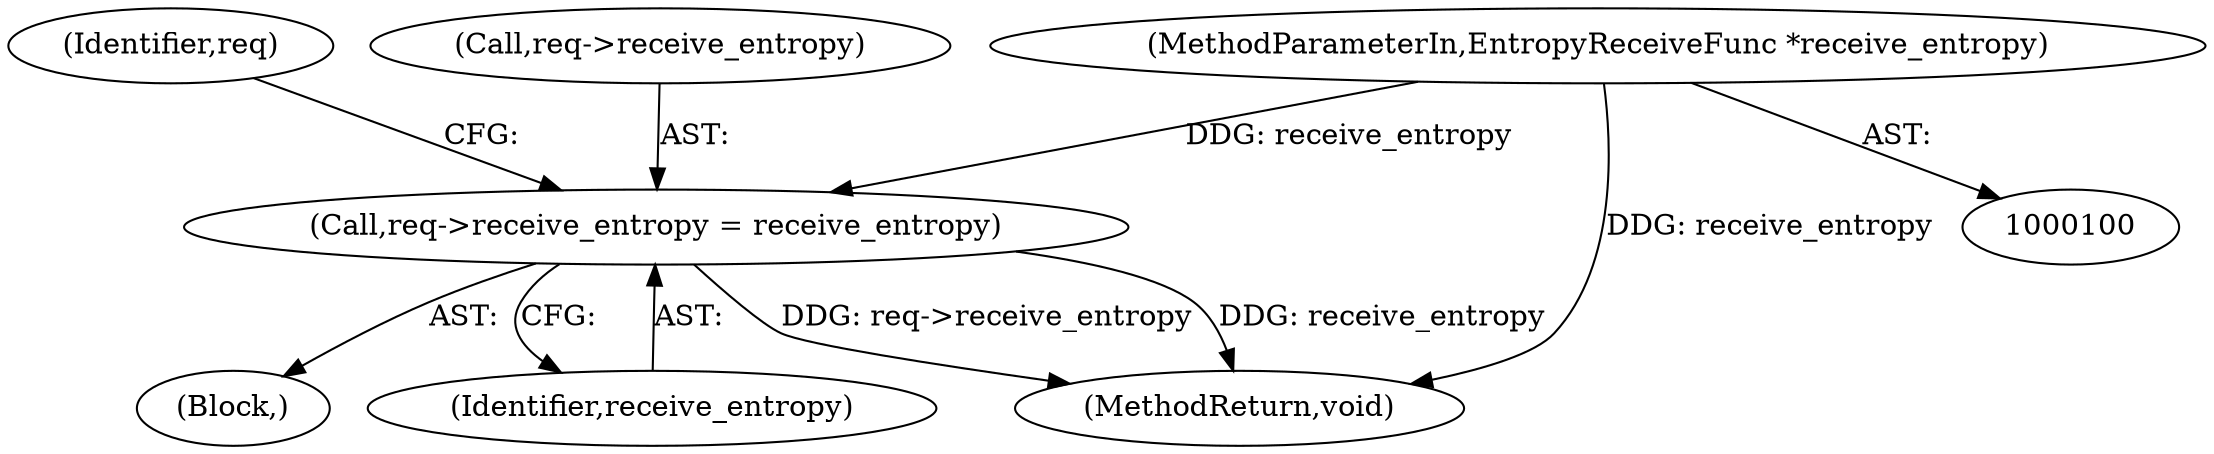 digraph "0_qemu_60253ed1e6ec6d8e5ef2efe7bf755f475dce9956_0@pointer" {
"1000103" [label="(MethodParameterIn,EntropyReceiveFunc *receive_entropy)"];
"1000133" [label="(Call,req->receive_entropy = receive_entropy)"];
"1000116" [label="(Block,)"];
"1000133" [label="(Call,req->receive_entropy = receive_entropy)"];
"1000137" [label="(Identifier,receive_entropy)"];
"1000140" [label="(Identifier,req)"];
"1000134" [label="(Call,req->receive_entropy)"];
"1000163" [label="(MethodReturn,void)"];
"1000103" [label="(MethodParameterIn,EntropyReceiveFunc *receive_entropy)"];
"1000103" -> "1000100"  [label="AST: "];
"1000103" -> "1000163"  [label="DDG: receive_entropy"];
"1000103" -> "1000133"  [label="DDG: receive_entropy"];
"1000133" -> "1000116"  [label="AST: "];
"1000133" -> "1000137"  [label="CFG: "];
"1000134" -> "1000133"  [label="AST: "];
"1000137" -> "1000133"  [label="AST: "];
"1000140" -> "1000133"  [label="CFG: "];
"1000133" -> "1000163"  [label="DDG: req->receive_entropy"];
"1000133" -> "1000163"  [label="DDG: receive_entropy"];
}
